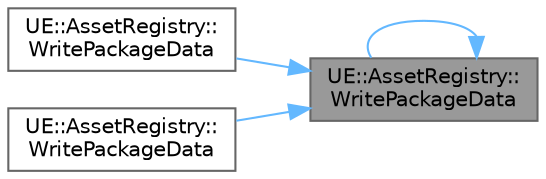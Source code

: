 digraph "UE::AssetRegistry::WritePackageData"
{
 // INTERACTIVE_SVG=YES
 // LATEX_PDF_SIZE
  bgcolor="transparent";
  edge [fontname=Helvetica,fontsize=10,labelfontname=Helvetica,labelfontsize=10];
  node [fontname=Helvetica,fontsize=10,shape=box,height=0.2,width=0.4];
  rankdir="RL";
  Node1 [id="Node000001",label="UE::AssetRegistry::\lWritePackageData",height=0.2,width=0.4,color="gray40", fillcolor="grey60", style="filled", fontcolor="black",tooltip="Writes the data used by the AssetRegistry in each package; the format of this data is separate from t..."];
  Node1 -> Node2 [id="edge1_Node000001_Node000002",dir="back",color="steelblue1",style="solid",tooltip=" "];
  Node2 [id="Node000002",label="UE::AssetRegistry::\lWritePackageData",height=0.2,width=0.4,color="grey40", fillcolor="white", style="filled",URL="$dc/db1/namespaceUE_1_1AssetRegistry.html#a3825655d60f100abd07d45bde8e3c0da",tooltip=" "];
  Node1 -> Node3 [id="edge2_Node000001_Node000003",dir="back",color="steelblue1",style="solid",tooltip=" "];
  Node3 [id="Node000003",label="UE::AssetRegistry::\lWritePackageData",height=0.2,width=0.4,color="grey40", fillcolor="white", style="filled",URL="$dc/db1/namespaceUE_1_1AssetRegistry.html#a33a9e4bb2a772ada087cdd3cb89b0874",tooltip=" "];
  Node1 -> Node1 [id="edge3_Node000001_Node000001",dir="back",color="steelblue1",style="solid",tooltip=" "];
}
